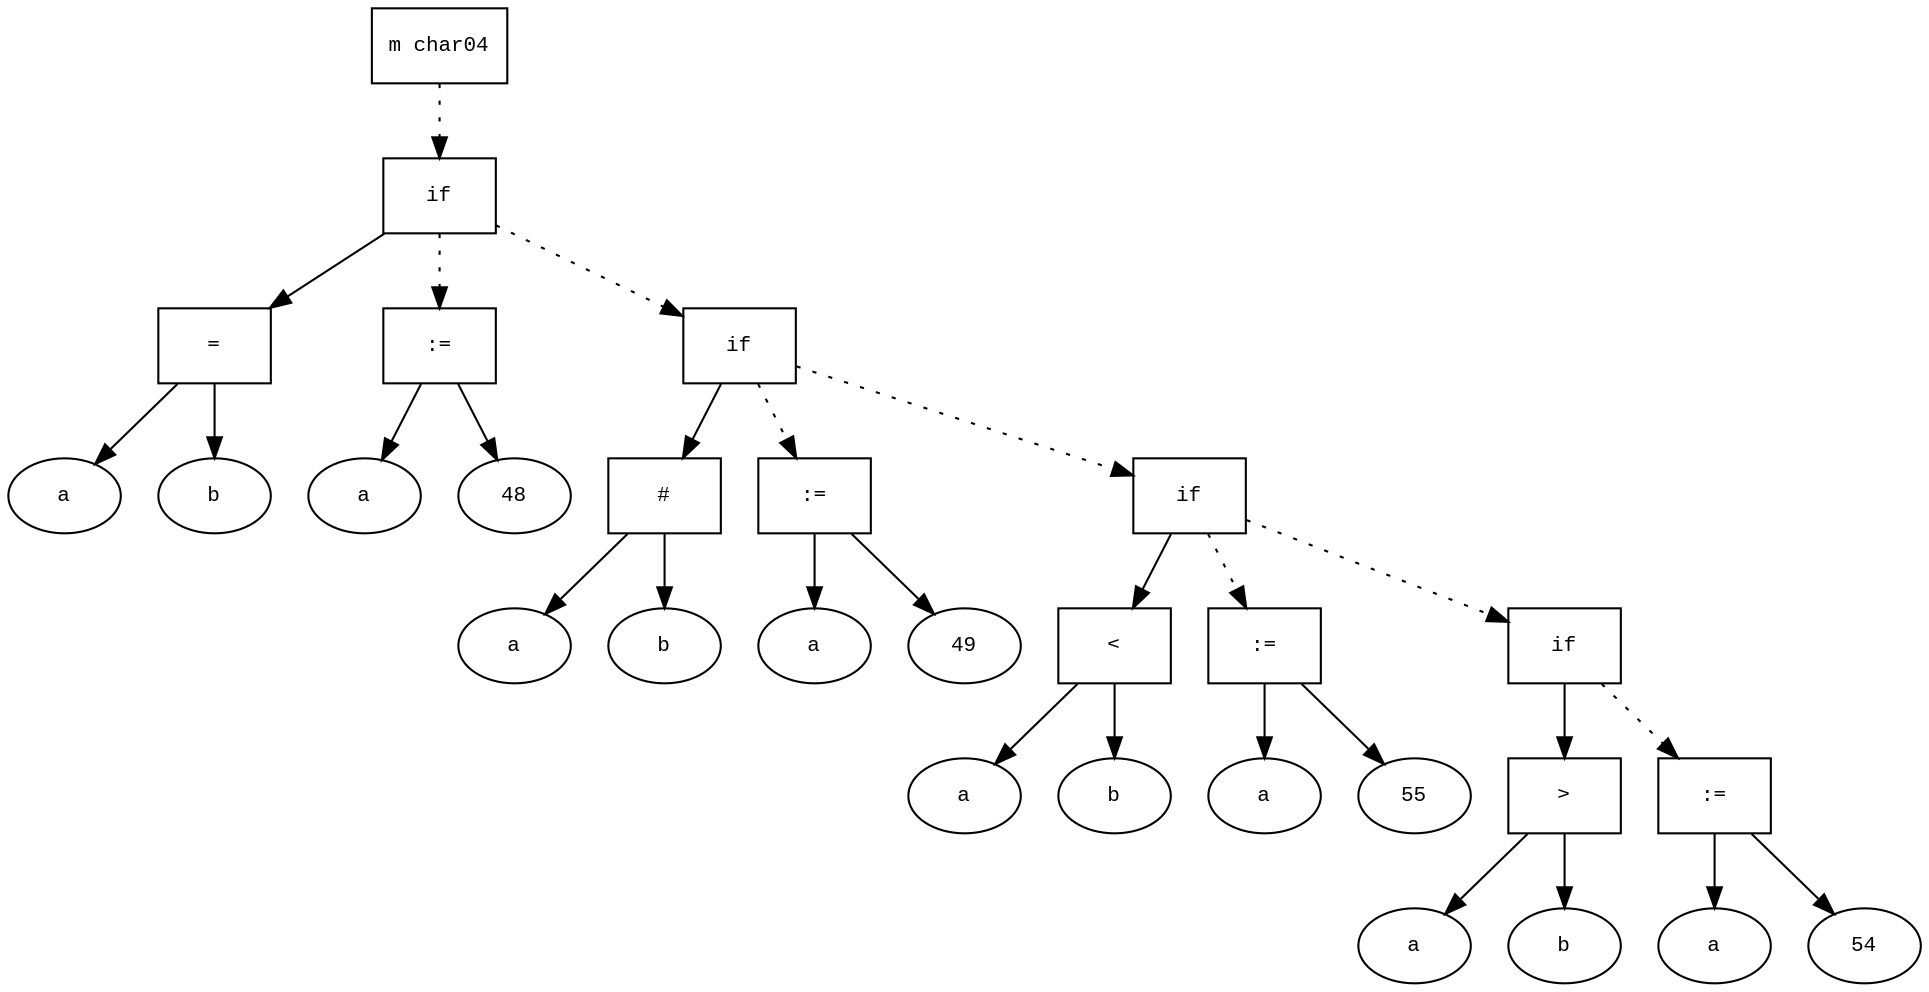 digraph AST {
  graph [fontname="Times New Roman",fontsize=10];
  node  [fontname="Courier New",fontsize=10];
  edge  [fontname="Times New Roman",fontsize=10];

  node0 [label="m char04",shape=box];
  node8 [label="if",shape=box];
  node4 [label="=",shape=box];
  node2 [label="a",shape=ellipse];
  node4->node2;
  node3 [label="b",shape=ellipse];
  node4->node3;
  node8->node4;
  node7 [label=":=",shape=box];
  node5 [label="a",shape=ellipse];
  node7->node5;
  node6 [label="48",shape=ellipse];
  node7->node6;
  node8 -> node7 [style=dotted];
  node0 -> node8 [style=dotted];
  node15 [label="if",shape=box];
  node11 [label="#",shape=box];
  node9 [label="a",shape=ellipse];
  node11->node9;
  node10 [label="b",shape=ellipse];
  node11->node10;
  node15->node11;
  node14 [label=":=",shape=box];
  node12 [label="a",shape=ellipse];
  node14->node12;
  node13 [label="49",shape=ellipse];
  node14->node13;
  node15 -> node14 [style=dotted];
  node8 -> node15 [style=dotted];
  node22 [label="if",shape=box];
  node18 [label="<",shape=box];
  node16 [label="a",shape=ellipse];
  node18->node16;
  node17 [label="b",shape=ellipse];
  node18->node17;
  node22->node18;
  node21 [label=":=",shape=box];
  node19 [label="a",shape=ellipse];
  node21->node19;
  node20 [label="55",shape=ellipse];
  node21->node20;
  node22 -> node21 [style=dotted];
  node15 -> node22 [style=dotted];
  node29 [label="if",shape=box];
  node25 [label=">",shape=box];
  node23 [label="a",shape=ellipse];
  node25->node23;
  node24 [label="b",shape=ellipse];
  node25->node24;
  node29->node25;
  node28 [label=":=",shape=box];
  node26 [label="a",shape=ellipse];
  node28->node26;
  node27 [label="54",shape=ellipse];
  node28->node27;
  node29 -> node28 [style=dotted];
  node22 -> node29 [style=dotted];
}
